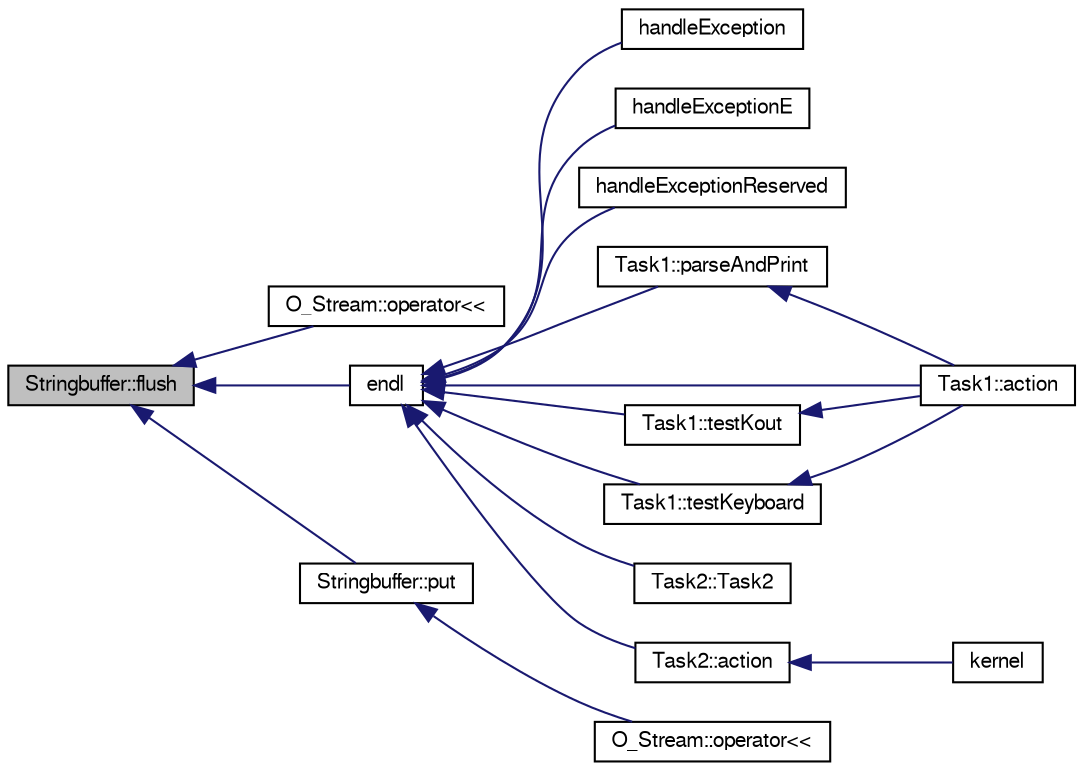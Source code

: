 digraph "Stringbuffer::flush"
{
  bgcolor="transparent";
  edge [fontname="FreeSans",fontsize="10",labelfontname="FreeSans",labelfontsize="10"];
  node [fontname="FreeSans",fontsize="10",shape=record];
  rankdir="LR";
  Node1 [label="Stringbuffer::flush",height=0.2,width=0.4,color="black", fillcolor="grey75", style="filled" fontcolor="black"];
  Node1 -> Node2 [dir="back",color="midnightblue",fontsize="10",style="solid",fontname="FreeSans"];
  Node2 [label="O_Stream::operator\<\<",height=0.2,width=0.4,color="black",URL="$classO__Stream.html#a83440ac06a30022bcdc130d830e6c29a",tooltip="overloded output manipulator"];
  Node1 -> Node3 [dir="back",color="midnightblue",fontsize="10",style="solid",fontname="FreeSans"];
  Node3 [label="endl",height=0.2,width=0.4,color="black",URL="$o__stream_8cc.html#a7844754334bb96cf512ffa84bf4700e5",tooltip="print buffer after adding a newline"];
  Node3 -> Node4 [dir="back",color="midnightblue",fontsize="10",style="solid",fontname="FreeSans"];
  Node4 [label="handleException",height=0.2,width=0.4,color="black",URL="$guardian_8cc.html#afe78f34c7c65df79376008e0d23c1afd",tooltip="This function is called if a normal exception is raised by the cpu."];
  Node3 -> Node5 [dir="back",color="midnightblue",fontsize="10",style="solid",fontname="FreeSans"];
  Node5 [label="handleExceptionE",height=0.2,width=0.4,color="black",URL="$guardian_8cc.html#a70466c5bd3ffac85265c22f65e9a4ef9",tooltip="This function is called if a normal exception with error code is raised by the cpu."];
  Node3 -> Node6 [dir="back",color="midnightblue",fontsize="10",style="solid",fontname="FreeSans"];
  Node6 [label="handleExceptionReserved",height=0.2,width=0.4,color="black",URL="$guardian_8cc.html#a390d383038610b600ab986ec9b54879a",tooltip="This function is called if a reserved exception is raised by the cpu."];
  Node3 -> Node7 [dir="back",color="midnightblue",fontsize="10",style="solid",fontname="FreeSans"];
  Node7 [label="Task1::parseAndPrint",height=0.2,width=0.4,color="black",URL="$classTask1.html#af4e3f3b3085e350a5e939da4dba2738d",tooltip="parse and print the multiboot information"];
  Node7 -> Node8 [dir="back",color="midnightblue",fontsize="10",style="solid",fontname="FreeSans"];
  Node8 [label="Task1::action",height=0.2,width=0.4,color="black",URL="$classTask1.html#a0d4029a13591e70af436c0ead066ea5c",tooltip="parse and print multiboot information"];
  Node3 -> Node9 [dir="back",color="midnightblue",fontsize="10",style="solid",fontname="FreeSans"];
  Node9 [label="Task1::testKout",height=0.2,width=0.4,color="black",URL="$classTask1.html#a48ca608ac9cdc03ab6614a4f61e2448e",tooltip="test the functionality of the Kout object"];
  Node9 -> Node8 [dir="back",color="midnightblue",fontsize="10",style="solid",fontname="FreeSans"];
  Node3 -> Node10 [dir="back",color="midnightblue",fontsize="10",style="solid",fontname="FreeSans"];
  Node10 [label="Task1::testKeyboard",height=0.2,width=0.4,color="black",URL="$classTask1.html#a587ce3fad20f9ec4ec88beefd08db49e",tooltip="test the functionality of the Keyboard_Controller object"];
  Node10 -> Node8 [dir="back",color="midnightblue",fontsize="10",style="solid",fontname="FreeSans"];
  Node3 -> Node8 [dir="back",color="midnightblue",fontsize="10",style="solid",fontname="FreeSans"];
  Node3 -> Node11 [dir="back",color="midnightblue",fontsize="10",style="solid",fontname="FreeSans"];
  Node11 [label="Task2::Task2",height=0.2,width=0.4,color="black",URL="$classTask2.html#a4adb42b6119375dfec56808c158dd7dc",tooltip="Default constructor."];
  Node3 -> Node12 [dir="back",color="midnightblue",fontsize="10",style="solid",fontname="FreeSans"];
  Node12 [label="Task2::action",height=0.2,width=0.4,color="black",URL="$classTask2.html#aa5de17846032b02d6d0819cdc78b1b3e",tooltip="prints the line"];
  Node12 -> Node13 [dir="back",color="midnightblue",fontsize="10",style="solid",fontname="FreeSans"];
  Node13 [label="kernel",height=0.2,width=0.4,color="black",URL="$main_8cc.html#a796315624c9bcf31fd673cb62e4b9819",tooltip="kernel entry point"];
  Node1 -> Node14 [dir="back",color="midnightblue",fontsize="10",style="solid",fontname="FreeSans"];
  Node14 [label="Stringbuffer::put",height=0.2,width=0.4,color="black",URL="$classStringbuffer.html#ae497ac75047c4a8d2e35d49b92878480",tooltip="insert a character into the buffer"];
  Node14 -> Node15 [dir="back",color="midnightblue",fontsize="10",style="solid",fontname="FreeSans"];
  Node15 [label="O_Stream::operator\<\<",height=0.2,width=0.4,color="black",URL="$classO__Stream.html#a54c3b6ba3682176472dfc7a1a9e421bb",tooltip="overloded output operator"];
}
